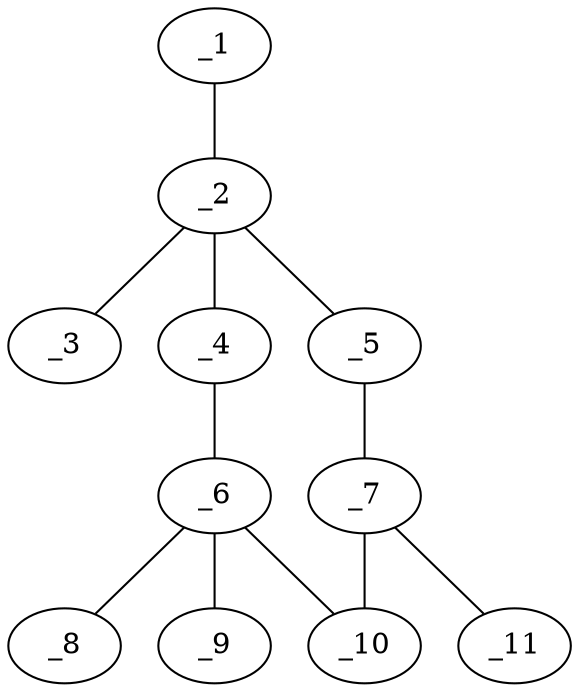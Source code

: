 graph molid103998 {
	_1	 [charge=0,
		chem=1,
		symbol="C  ",
		x="4.366",
		y="1.616"];
	_2	 [charge=0,
		chem=1,
		symbol="C  ",
		x="3.866",
		y="0.75"];
	_1 -- _2	 [valence=1];
	_3	 [charge=0,
		chem=1,
		symbol="C  ",
		x="3.366",
		y="1.616"];
	_2 -- _3	 [valence=1];
	_4	 [charge=0,
		chem=4,
		symbol="N  ",
		x=3,
		y="0.25"];
	_2 -- _4	 [valence=1];
	_5	 [charge=0,
		chem=1,
		symbol="C  ",
		x="4.7321",
		y="0.25"];
	_2 -- _5	 [valence=1];
	_6	 [charge=0,
		chem=5,
		symbol="S  ",
		x=3,
		y="-0.75"];
	_4 -- _6	 [valence=1];
	_7	 [charge=0,
		chem=1,
		symbol="C  ",
		x="4.7321",
		y="-0.75"];
	_5 -- _7	 [valence=1];
	_8	 [charge=0,
		chem=2,
		symbol="O  ",
		x="2.5",
		y="-1.616"];
	_6 -- _8	 [valence=2];
	_9	 [charge=0,
		chem=2,
		symbol="O  ",
		x=2,
		y="-0.75"];
	_6 -- _9	 [valence=2];
	_10	 [charge=0,
		chem=4,
		symbol="N  ",
		x="3.866",
		y="-1.25"];
	_6 -- _10	 [valence=1];
	_7 -- _10	 [valence=2];
	_11	 [charge=0,
		chem=1,
		symbol="C  ",
		x="5.5981",
		y="-1.25"];
	_7 -- _11	 [valence=1];
}
